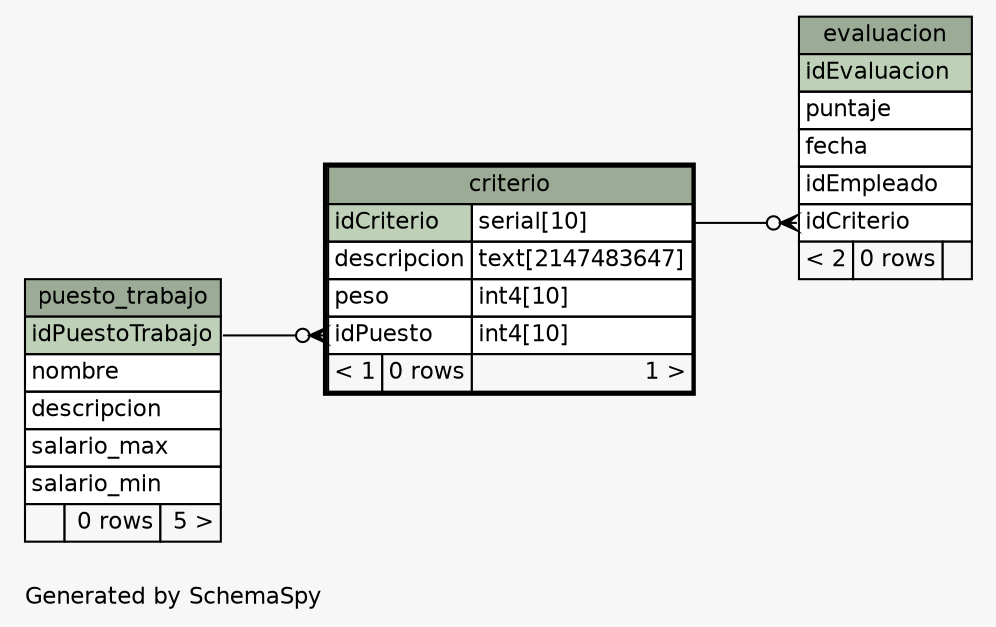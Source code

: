 // dot 2.26.3 on Linux 3.2.0-4-686-pae
// SchemaSpy rev 590
digraph "oneDegreeRelationshipsDiagram" {
  graph [
    rankdir="RL"
    bgcolor="#f7f7f7"
    label="\nGenerated by SchemaSpy"
    labeljust="l"
    nodesep="0.18"
    ranksep="0.46"
    fontname="Helvetica"
    fontsize="11"
  ];
  node [
    fontname="Helvetica"
    fontsize="11"
    shape="plaintext"
  ];
  edge [
    arrowsize="0.8"
  ];
  "criterio":"idPuesto":w -> "puesto_trabajo":"idPuestoTrabajo":e [arrowhead=none dir=back arrowtail=crowodot];
  "evaluacion":"idCriterio":w -> "criterio":"idCriterio.type":e [arrowhead=none dir=back arrowtail=crowodot];
  "criterio" [
    label=<
    <TABLE BORDER="2" CELLBORDER="1" CELLSPACING="0" BGCOLOR="#ffffff">
      <TR><TD COLSPAN="3" BGCOLOR="#9bab96" ALIGN="CENTER">criterio</TD></TR>
      <TR><TD PORT="idCriterio" COLSPAN="2" BGCOLOR="#bed1b8" ALIGN="LEFT">idCriterio</TD><TD PORT="idCriterio.type" ALIGN="LEFT">serial[10]</TD></TR>
      <TR><TD PORT="descripcion" COLSPAN="2" ALIGN="LEFT">descripcion</TD><TD PORT="descripcion.type" ALIGN="LEFT">text[2147483647]</TD></TR>
      <TR><TD PORT="peso" COLSPAN="2" ALIGN="LEFT">peso</TD><TD PORT="peso.type" ALIGN="LEFT">int4[10]</TD></TR>
      <TR><TD PORT="idPuesto" COLSPAN="2" ALIGN="LEFT">idPuesto</TD><TD PORT="idPuesto.type" ALIGN="LEFT">int4[10]</TD></TR>
      <TR><TD ALIGN="LEFT" BGCOLOR="#f7f7f7">&lt; 1</TD><TD ALIGN="RIGHT" BGCOLOR="#f7f7f7">0 rows</TD><TD ALIGN="RIGHT" BGCOLOR="#f7f7f7">1 &gt;</TD></TR>
    </TABLE>>
    URL="criterio.html"
    tooltip="criterio"
  ];
  "evaluacion" [
    label=<
    <TABLE BORDER="0" CELLBORDER="1" CELLSPACING="0" BGCOLOR="#ffffff">
      <TR><TD COLSPAN="3" BGCOLOR="#9bab96" ALIGN="CENTER">evaluacion</TD></TR>
      <TR><TD PORT="idEvaluacion" COLSPAN="3" BGCOLOR="#bed1b8" ALIGN="LEFT">idEvaluacion</TD></TR>
      <TR><TD PORT="puntaje" COLSPAN="3" ALIGN="LEFT">puntaje</TD></TR>
      <TR><TD PORT="fecha" COLSPAN="3" ALIGN="LEFT">fecha</TD></TR>
      <TR><TD PORT="idEmpleado" COLSPAN="3" ALIGN="LEFT">idEmpleado</TD></TR>
      <TR><TD PORT="idCriterio" COLSPAN="3" ALIGN="LEFT">idCriterio</TD></TR>
      <TR><TD ALIGN="LEFT" BGCOLOR="#f7f7f7">&lt; 2</TD><TD ALIGN="RIGHT" BGCOLOR="#f7f7f7">0 rows</TD><TD ALIGN="RIGHT" BGCOLOR="#f7f7f7">  </TD></TR>
    </TABLE>>
    URL="evaluacion.html"
    tooltip="evaluacion"
  ];
  "puesto_trabajo" [
    label=<
    <TABLE BORDER="0" CELLBORDER="1" CELLSPACING="0" BGCOLOR="#ffffff">
      <TR><TD COLSPAN="3" BGCOLOR="#9bab96" ALIGN="CENTER">puesto_trabajo</TD></TR>
      <TR><TD PORT="idPuestoTrabajo" COLSPAN="3" BGCOLOR="#bed1b8" ALIGN="LEFT">idPuestoTrabajo</TD></TR>
      <TR><TD PORT="nombre" COLSPAN="3" ALIGN="LEFT">nombre</TD></TR>
      <TR><TD PORT="descripcion" COLSPAN="3" ALIGN="LEFT">descripcion</TD></TR>
      <TR><TD PORT="salario_max" COLSPAN="3" ALIGN="LEFT">salario_max</TD></TR>
      <TR><TD PORT="salario_min" COLSPAN="3" ALIGN="LEFT">salario_min</TD></TR>
      <TR><TD ALIGN="LEFT" BGCOLOR="#f7f7f7">  </TD><TD ALIGN="RIGHT" BGCOLOR="#f7f7f7">0 rows</TD><TD ALIGN="RIGHT" BGCOLOR="#f7f7f7">5 &gt;</TD></TR>
    </TABLE>>
    URL="puesto_trabajo.html"
    tooltip="puesto_trabajo"
  ];
}
